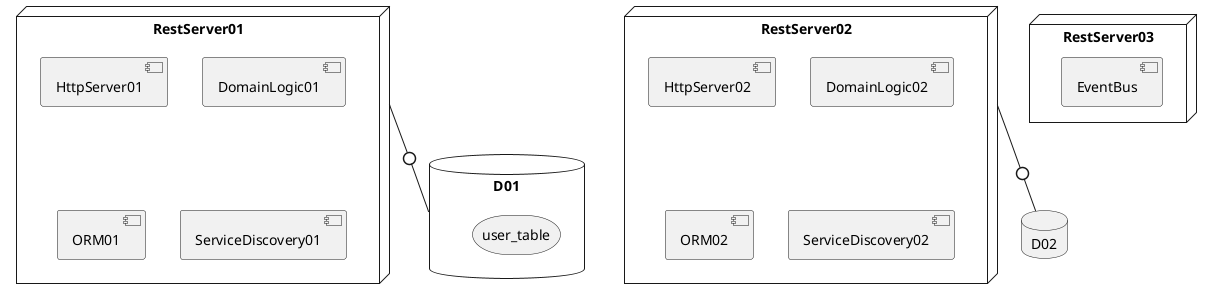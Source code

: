 @startuml

node RestServer01 {
    component HttpServer01
    component DomainLogic01
    component ORM01
    component ServiceDiscovery01
}

node RestServer02 {
    component HttpServer02
    component DomainLogic02
    component ORM02
    component ServiceDiscovery02
}

node RestServer03 {
    component EventBus
}

database D01 {
    storage user_table
}

database D02 {
}

RestServer01 -0- D01
RestServer02 -0- D02

@enduml